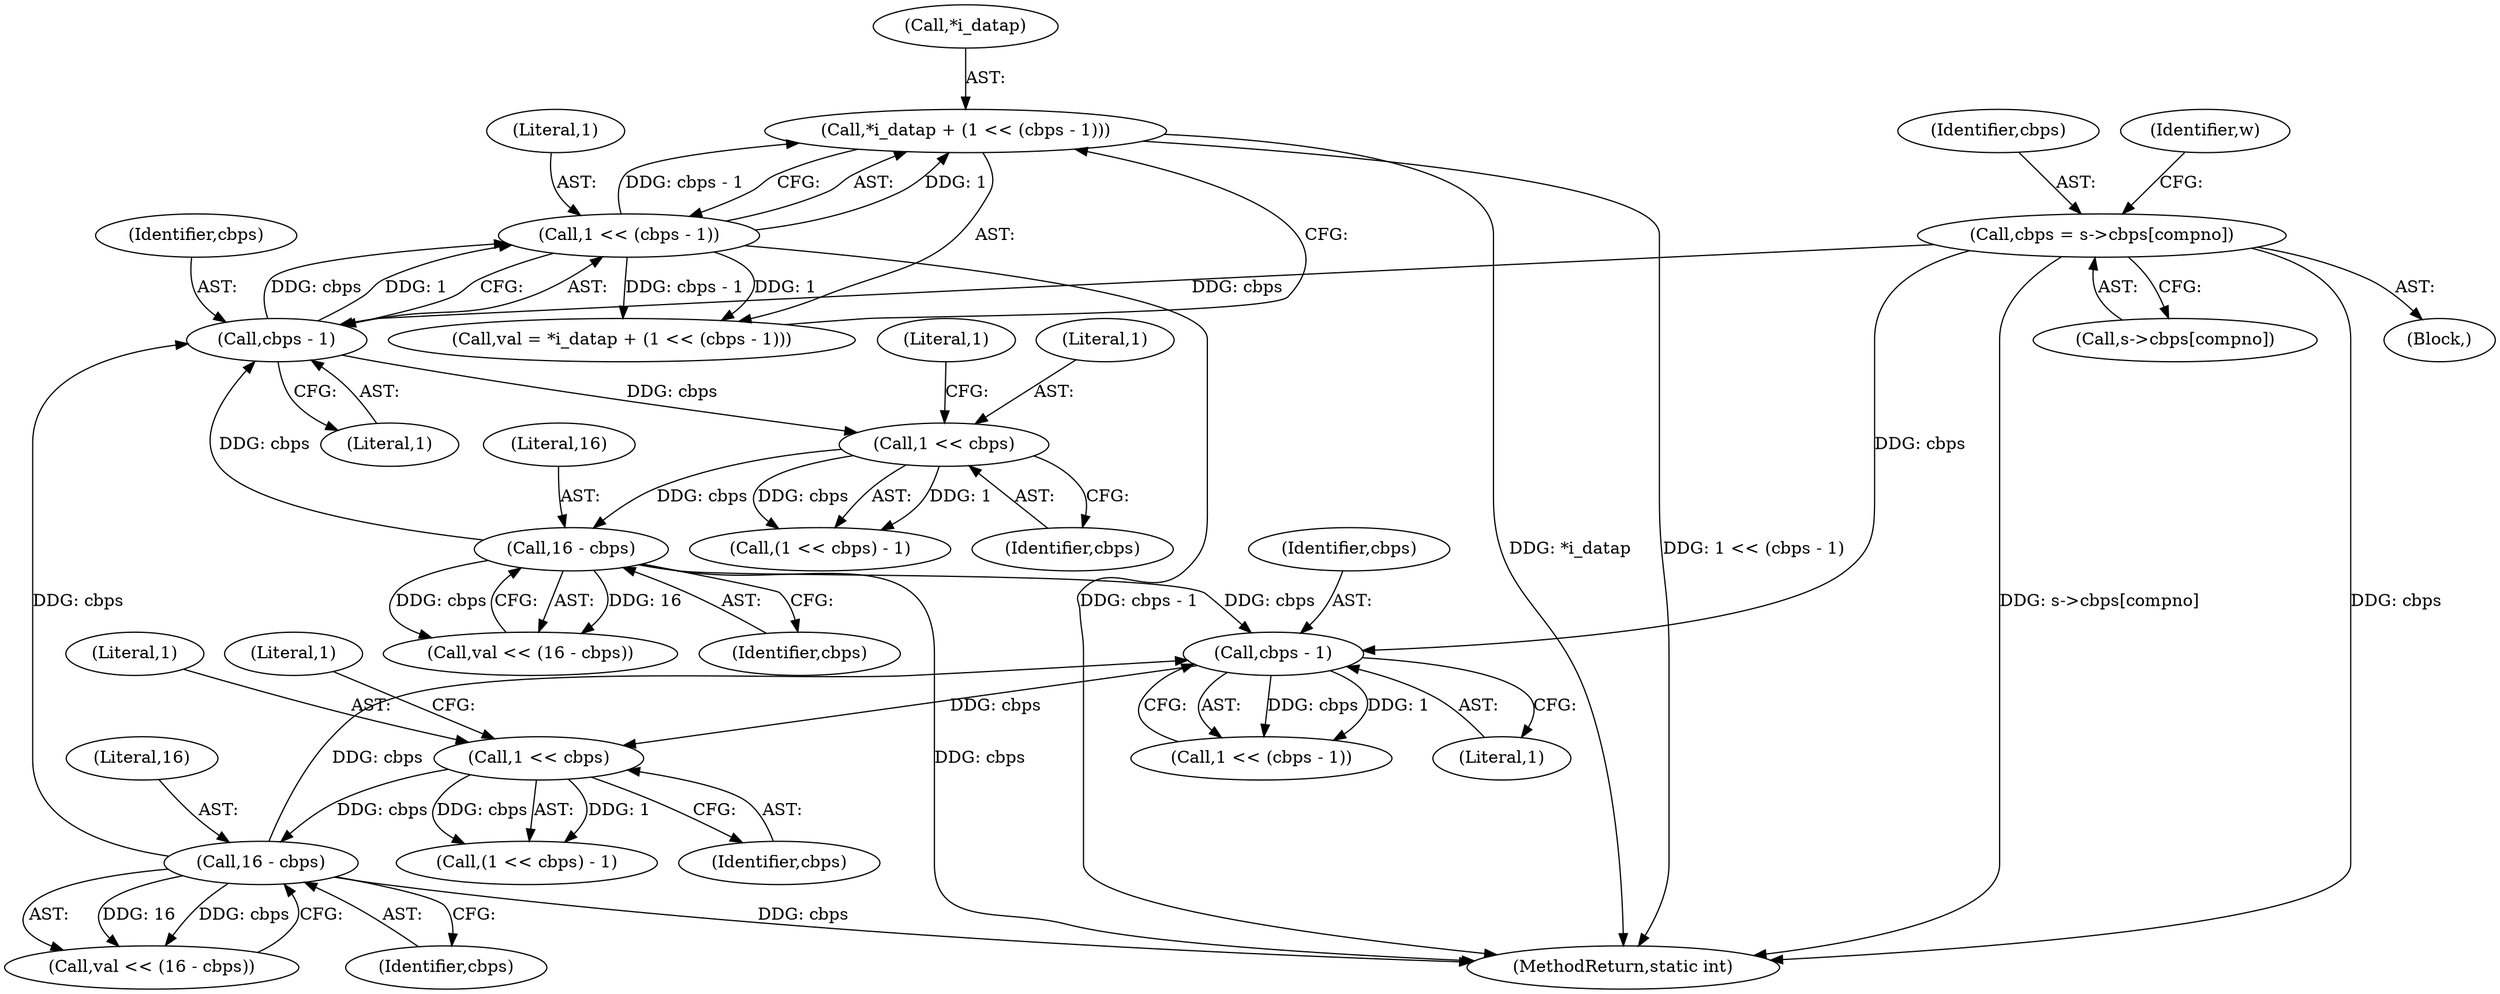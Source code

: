 digraph "0_FFmpeg_fe448cd28d674c3eff3072552eae366d0b659ce9@pointer" {
"1001048" [label="(Call,*i_datap + (1 << (cbps - 1)))"];
"1001051" [label="(Call,1 << (cbps - 1))"];
"1001053" [label="(Call,cbps - 1)"];
"1000815" [label="(Call,cbps = s->cbps[compno])"];
"1001071" [label="(Call,16 - cbps)"];
"1001062" [label="(Call,1 << cbps)"];
"1001023" [label="(Call,16 - cbps)"];
"1001014" [label="(Call,1 << cbps)"];
"1001005" [label="(Call,cbps - 1)"];
"1001049" [label="(Call,*i_datap)"];
"1000784" [label="(Block,)"];
"1001013" [label="(Call,(1 << cbps) - 1)"];
"1001061" [label="(Call,(1 << cbps) - 1)"];
"1001069" [label="(Call,val << (16 - cbps))"];
"1001014" [label="(Call,1 << cbps)"];
"1001062" [label="(Call,1 << cbps)"];
"1001006" [label="(Identifier,cbps)"];
"1001055" [label="(Literal,1)"];
"1001071" [label="(Call,16 - cbps)"];
"1001048" [label="(Call,*i_datap + (1 << (cbps - 1)))"];
"1001052" [label="(Literal,1)"];
"1001024" [label="(Literal,16)"];
"1001073" [label="(Identifier,cbps)"];
"1001053" [label="(Call,cbps - 1)"];
"1001007" [label="(Literal,1)"];
"1000817" [label="(Call,s->cbps[compno])"];
"1001072" [label="(Literal,16)"];
"1001021" [label="(Call,val << (16 - cbps))"];
"1001090" [label="(MethodReturn,static int)"];
"1001065" [label="(Literal,1)"];
"1001015" [label="(Literal,1)"];
"1000816" [label="(Identifier,cbps)"];
"1001051" [label="(Call,1 << (cbps - 1))"];
"1001017" [label="(Literal,1)"];
"1000815" [label="(Call,cbps = s->cbps[compno])"];
"1001064" [label="(Identifier,cbps)"];
"1001046" [label="(Call,val = *i_datap + (1 << (cbps - 1)))"];
"1001023" [label="(Call,16 - cbps)"];
"1001025" [label="(Identifier,cbps)"];
"1001016" [label="(Identifier,cbps)"];
"1001005" [label="(Call,cbps - 1)"];
"1001054" [label="(Identifier,cbps)"];
"1000824" [label="(Identifier,w)"];
"1001003" [label="(Call,1 << (cbps - 1))"];
"1001063" [label="(Literal,1)"];
"1001048" -> "1001046"  [label="AST: "];
"1001048" -> "1001051"  [label="CFG: "];
"1001049" -> "1001048"  [label="AST: "];
"1001051" -> "1001048"  [label="AST: "];
"1001046" -> "1001048"  [label="CFG: "];
"1001048" -> "1001090"  [label="DDG: *i_datap"];
"1001048" -> "1001090"  [label="DDG: 1 << (cbps - 1)"];
"1001051" -> "1001048"  [label="DDG: 1"];
"1001051" -> "1001048"  [label="DDG: cbps - 1"];
"1001051" -> "1001053"  [label="CFG: "];
"1001052" -> "1001051"  [label="AST: "];
"1001053" -> "1001051"  [label="AST: "];
"1001051" -> "1001090"  [label="DDG: cbps - 1"];
"1001051" -> "1001046"  [label="DDG: 1"];
"1001051" -> "1001046"  [label="DDG: cbps - 1"];
"1001053" -> "1001051"  [label="DDG: cbps"];
"1001053" -> "1001051"  [label="DDG: 1"];
"1001053" -> "1001055"  [label="CFG: "];
"1001054" -> "1001053"  [label="AST: "];
"1001055" -> "1001053"  [label="AST: "];
"1000815" -> "1001053"  [label="DDG: cbps"];
"1001071" -> "1001053"  [label="DDG: cbps"];
"1001023" -> "1001053"  [label="DDG: cbps"];
"1001053" -> "1001062"  [label="DDG: cbps"];
"1000815" -> "1000784"  [label="AST: "];
"1000815" -> "1000817"  [label="CFG: "];
"1000816" -> "1000815"  [label="AST: "];
"1000817" -> "1000815"  [label="AST: "];
"1000824" -> "1000815"  [label="CFG: "];
"1000815" -> "1001090"  [label="DDG: cbps"];
"1000815" -> "1001090"  [label="DDG: s->cbps[compno]"];
"1000815" -> "1001005"  [label="DDG: cbps"];
"1001071" -> "1001069"  [label="AST: "];
"1001071" -> "1001073"  [label="CFG: "];
"1001072" -> "1001071"  [label="AST: "];
"1001073" -> "1001071"  [label="AST: "];
"1001069" -> "1001071"  [label="CFG: "];
"1001071" -> "1001090"  [label="DDG: cbps"];
"1001071" -> "1001005"  [label="DDG: cbps"];
"1001071" -> "1001069"  [label="DDG: 16"];
"1001071" -> "1001069"  [label="DDG: cbps"];
"1001062" -> "1001071"  [label="DDG: cbps"];
"1001062" -> "1001061"  [label="AST: "];
"1001062" -> "1001064"  [label="CFG: "];
"1001063" -> "1001062"  [label="AST: "];
"1001064" -> "1001062"  [label="AST: "];
"1001065" -> "1001062"  [label="CFG: "];
"1001062" -> "1001061"  [label="DDG: 1"];
"1001062" -> "1001061"  [label="DDG: cbps"];
"1001023" -> "1001021"  [label="AST: "];
"1001023" -> "1001025"  [label="CFG: "];
"1001024" -> "1001023"  [label="AST: "];
"1001025" -> "1001023"  [label="AST: "];
"1001021" -> "1001023"  [label="CFG: "];
"1001023" -> "1001090"  [label="DDG: cbps"];
"1001023" -> "1001005"  [label="DDG: cbps"];
"1001023" -> "1001021"  [label="DDG: 16"];
"1001023" -> "1001021"  [label="DDG: cbps"];
"1001014" -> "1001023"  [label="DDG: cbps"];
"1001014" -> "1001013"  [label="AST: "];
"1001014" -> "1001016"  [label="CFG: "];
"1001015" -> "1001014"  [label="AST: "];
"1001016" -> "1001014"  [label="AST: "];
"1001017" -> "1001014"  [label="CFG: "];
"1001014" -> "1001013"  [label="DDG: 1"];
"1001014" -> "1001013"  [label="DDG: cbps"];
"1001005" -> "1001014"  [label="DDG: cbps"];
"1001005" -> "1001003"  [label="AST: "];
"1001005" -> "1001007"  [label="CFG: "];
"1001006" -> "1001005"  [label="AST: "];
"1001007" -> "1001005"  [label="AST: "];
"1001003" -> "1001005"  [label="CFG: "];
"1001005" -> "1001003"  [label="DDG: cbps"];
"1001005" -> "1001003"  [label="DDG: 1"];
}

